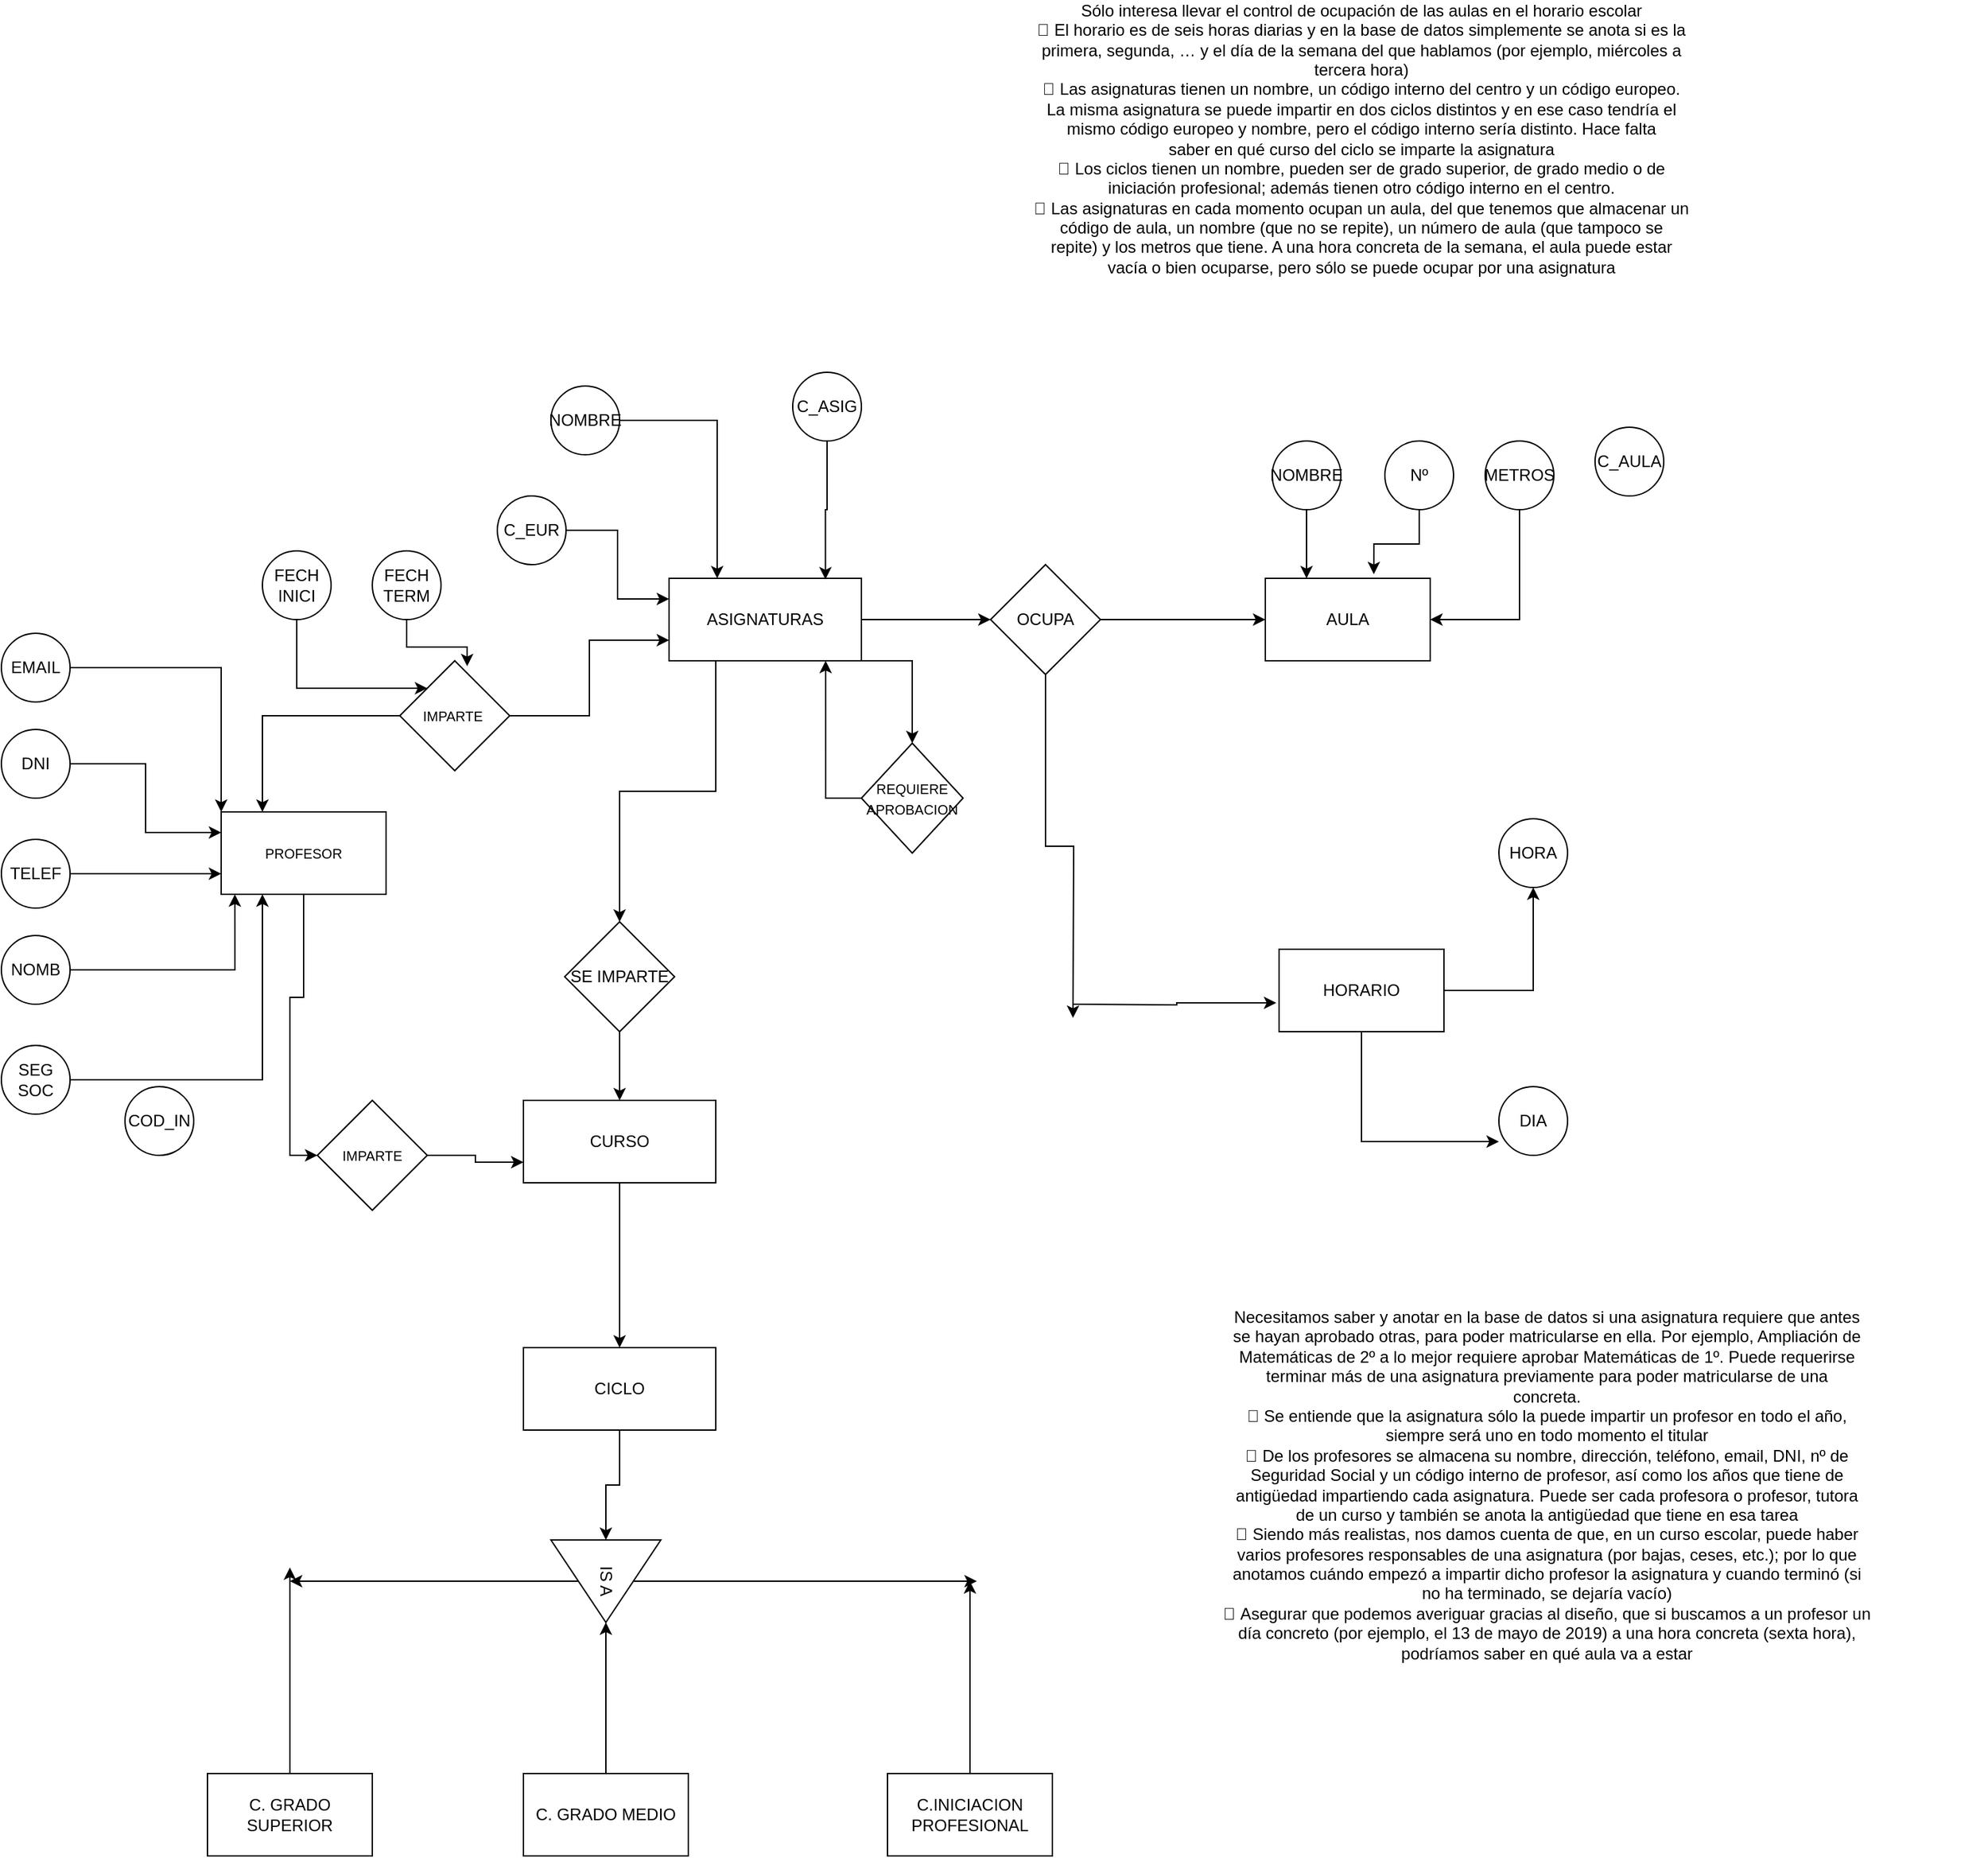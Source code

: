 <mxfile version="20.5.1" type="device"><diagram id="XUOx1qAKDOzCjffqSBSt" name="Página-1"><mxGraphModel dx="3272" dy="3261" grid="1" gridSize="10" guides="1" tooltips="1" connect="1" arrows="1" fold="1" page="1" pageScale="1" pageWidth="1654" pageHeight="2336" math="0" shadow="0"><root><mxCell id="0"/><mxCell id="1" parent="0"/><mxCell id="OxFX5bcL007AIFalutk9-55" style="edgeStyle=orthogonalEdgeStyle;rounded=0;orthogonalLoop=1;jettySize=auto;html=1;entryX=0;entryY=0.5;entryDx=0;entryDy=0;" edge="1" parent="1" source="OxFX5bcL007AIFalutk9-3" target="OxFX5bcL007AIFalutk9-54"><mxGeometry relative="1" as="geometry"/></mxCell><mxCell id="OxFX5bcL007AIFalutk9-59" style="edgeStyle=orthogonalEdgeStyle;rounded=0;orthogonalLoop=1;jettySize=auto;html=1;entryX=0.5;entryY=0;entryDx=0;entryDy=0;" edge="1" parent="1" source="OxFX5bcL007AIFalutk9-3" target="OxFX5bcL007AIFalutk9-32"><mxGeometry relative="1" as="geometry"><Array as="points"><mxPoint x="400" y="465"/><mxPoint x="330" y="465"/></Array></mxGeometry></mxCell><mxCell id="OxFX5bcL007AIFalutk9-61" style="edgeStyle=orthogonalEdgeStyle;rounded=0;orthogonalLoop=1;jettySize=auto;html=1;entryX=0.5;entryY=0;entryDx=0;entryDy=0;" edge="1" parent="1" source="OxFX5bcL007AIFalutk9-3" target="OxFX5bcL007AIFalutk9-60"><mxGeometry relative="1" as="geometry"><Array as="points"><mxPoint x="543" y="370"/></Array></mxGeometry></mxCell><mxCell id="OxFX5bcL007AIFalutk9-3" value="ASIGNATURAS" style="rounded=0;whiteSpace=wrap;html=1;" vertex="1" parent="1"><mxGeometry x="366" y="310" width="140" height="60" as="geometry"/></mxCell><mxCell id="OxFX5bcL007AIFalutk9-36" style="edgeStyle=orthogonalEdgeStyle;rounded=0;orthogonalLoop=1;jettySize=auto;html=1;" edge="1" parent="1" source="OxFX5bcL007AIFalutk9-4"><mxGeometry relative="1" as="geometry"><mxPoint x="90" y="1030" as="targetPoint"/></mxGeometry></mxCell><mxCell id="OxFX5bcL007AIFalutk9-4" value="C. GRADO SUPERIOR" style="rounded=0;whiteSpace=wrap;html=1;" vertex="1" parent="1"><mxGeometry x="30" y="1180" width="120" height="60" as="geometry"/></mxCell><mxCell id="OxFX5bcL007AIFalutk9-37" style="edgeStyle=orthogonalEdgeStyle;rounded=0;orthogonalLoop=1;jettySize=auto;html=1;entryX=1;entryY=0.5;entryDx=0;entryDy=0;" edge="1" parent="1" source="OxFX5bcL007AIFalutk9-5" target="OxFX5bcL007AIFalutk9-35"><mxGeometry relative="1" as="geometry"><mxPoint x="320" y="1080" as="targetPoint"/></mxGeometry></mxCell><mxCell id="OxFX5bcL007AIFalutk9-5" value="C. GRADO MEDIO" style="rounded=0;whiteSpace=wrap;html=1;" vertex="1" parent="1"><mxGeometry x="260" y="1180" width="120" height="60" as="geometry"/></mxCell><mxCell id="OxFX5bcL007AIFalutk9-38" style="edgeStyle=orthogonalEdgeStyle;rounded=0;orthogonalLoop=1;jettySize=auto;html=1;" edge="1" parent="1" source="OxFX5bcL007AIFalutk9-6"><mxGeometry relative="1" as="geometry"><mxPoint x="585" y="1040" as="targetPoint"/></mxGeometry></mxCell><mxCell id="OxFX5bcL007AIFalutk9-6" value="C.INICIACION PROFESIONAL" style="rounded=0;whiteSpace=wrap;html=1;" vertex="1" parent="1"><mxGeometry x="525" y="1180" width="120" height="60" as="geometry"/></mxCell><mxCell id="OxFX5bcL007AIFalutk9-7" value="Sólo interesa llevar el control de ocupación de las aulas en el horario escolar&lt;br/&gt; El horario es de seis horas diarias y en la base de datos simplemente se anota si es la &lt;br/&gt;primera, segunda, … y el día de la semana del que hablamos (por ejemplo, miércoles a &lt;br/&gt;tercera hora)&lt;br/&gt; Las asignaturas tienen un nombre, un código interno del centro y un código europeo. &lt;br/&gt;La misma asignatura se puede impartir en dos ciclos distintos y en ese caso tendría el &lt;br/&gt;mismo código europeo y nombre, pero el código interno sería distinto. Hace falta &lt;br/&gt;saber en qué curso del ciclo se imparte la asignatura&lt;br/&gt; Los ciclos tienen un nombre, pueden ser de grado superior, de grado medio o de &lt;br/&gt;iniciación profesional; además tienen otro código interno en el centro. &lt;br/&gt; Las asignaturas en cada momento ocupan un aula, del que tenemos que almacenar un &lt;br/&gt;código de aula, un nombre (que no se repite), un número de aula (que tampoco se &lt;br/&gt;repite) y los metros que tiene. A una hora concreta de la semana, el aula puede estar &lt;br/&gt;vacía o bien ocuparse, pero sólo se puede ocupar por una asignatura&lt;br/&gt;" style="text;html=1;strokeColor=none;fillColor=none;align=center;verticalAlign=middle;whiteSpace=wrap;rounded=0;" vertex="1" parent="1"><mxGeometry x="545" y="-110" width="650" height="200" as="geometry"/></mxCell><mxCell id="OxFX5bcL007AIFalutk9-8" value="AULA" style="rounded=0;whiteSpace=wrap;html=1;" vertex="1" parent="1"><mxGeometry x="800" y="310" width="120" height="60" as="geometry"/></mxCell><mxCell id="OxFX5bcL007AIFalutk9-9" value="C_AULA" style="ellipse;whiteSpace=wrap;html=1;" vertex="1" parent="1"><mxGeometry x="1040" y="200" width="50" height="50" as="geometry"/></mxCell><mxCell id="OxFX5bcL007AIFalutk9-45" style="edgeStyle=orthogonalEdgeStyle;rounded=0;orthogonalLoop=1;jettySize=auto;html=1;entryX=0.25;entryY=0;entryDx=0;entryDy=0;" edge="1" parent="1" source="OxFX5bcL007AIFalutk9-10" target="OxFX5bcL007AIFalutk9-8"><mxGeometry relative="1" as="geometry"/></mxCell><mxCell id="OxFX5bcL007AIFalutk9-10" value="NOMBRE" style="ellipse;whiteSpace=wrap;html=1;" vertex="1" parent="1"><mxGeometry x="805" y="210" width="50" height="50" as="geometry"/></mxCell><mxCell id="OxFX5bcL007AIFalutk9-46" style="edgeStyle=orthogonalEdgeStyle;rounded=0;orthogonalLoop=1;jettySize=auto;html=1;entryX=0.658;entryY=-0.05;entryDx=0;entryDy=0;entryPerimeter=0;" edge="1" parent="1" source="OxFX5bcL007AIFalutk9-11" target="OxFX5bcL007AIFalutk9-8"><mxGeometry relative="1" as="geometry"/></mxCell><mxCell id="OxFX5bcL007AIFalutk9-11" value="Nº" style="ellipse;whiteSpace=wrap;html=1;" vertex="1" parent="1"><mxGeometry x="887" y="210" width="50" height="50" as="geometry"/></mxCell><mxCell id="OxFX5bcL007AIFalutk9-47" style="edgeStyle=orthogonalEdgeStyle;rounded=0;orthogonalLoop=1;jettySize=auto;html=1;" edge="1" parent="1" source="OxFX5bcL007AIFalutk9-12" target="OxFX5bcL007AIFalutk9-8"><mxGeometry relative="1" as="geometry"><mxPoint x="960" y="340" as="targetPoint"/><Array as="points"><mxPoint x="985" y="340"/></Array></mxGeometry></mxCell><mxCell id="OxFX5bcL007AIFalutk9-12" value="METROS" style="ellipse;whiteSpace=wrap;html=1;" vertex="1" parent="1"><mxGeometry x="960" y="210" width="50" height="50" as="geometry"/></mxCell><mxCell id="OxFX5bcL007AIFalutk9-91" style="edgeStyle=orthogonalEdgeStyle;rounded=0;orthogonalLoop=1;jettySize=auto;html=1;entryX=0.5;entryY=1;entryDx=0;entryDy=0;fontSize=10;" edge="1" parent="1" source="OxFX5bcL007AIFalutk9-14" target="OxFX5bcL007AIFalutk9-16"><mxGeometry relative="1" as="geometry"/></mxCell><mxCell id="OxFX5bcL007AIFalutk9-92" style="edgeStyle=orthogonalEdgeStyle;rounded=0;orthogonalLoop=1;jettySize=auto;html=1;entryX=0;entryY=0.8;entryDx=0;entryDy=0;entryPerimeter=0;fontSize=10;" edge="1" parent="1" source="OxFX5bcL007AIFalutk9-14" target="OxFX5bcL007AIFalutk9-15"><mxGeometry relative="1" as="geometry"><Array as="points"><mxPoint x="870" y="720"/></Array></mxGeometry></mxCell><mxCell id="OxFX5bcL007AIFalutk9-14" value="HORARIO" style="rounded=0;whiteSpace=wrap;html=1;" vertex="1" parent="1"><mxGeometry x="810" y="580" width="120" height="60" as="geometry"/></mxCell><mxCell id="OxFX5bcL007AIFalutk9-15" value="DIA" style="ellipse;whiteSpace=wrap;html=1;" vertex="1" parent="1"><mxGeometry x="970" y="680" width="50" height="50" as="geometry"/></mxCell><mxCell id="OxFX5bcL007AIFalutk9-16" value="HORA" style="ellipse;whiteSpace=wrap;html=1;" vertex="1" parent="1"><mxGeometry x="970" y="485" width="50" height="50" as="geometry"/></mxCell><mxCell id="OxFX5bcL007AIFalutk9-103" style="edgeStyle=orthogonalEdgeStyle;rounded=0;orthogonalLoop=1;jettySize=auto;html=1;entryX=0.813;entryY=0.013;entryDx=0;entryDy=0;entryPerimeter=0;fontSize=10;" edge="1" parent="1" source="OxFX5bcL007AIFalutk9-27" target="OxFX5bcL007AIFalutk9-3"><mxGeometry relative="1" as="geometry"/></mxCell><mxCell id="OxFX5bcL007AIFalutk9-27" value="C_ASIG" style="ellipse;whiteSpace=wrap;html=1;" vertex="1" parent="1"><mxGeometry x="456" y="160" width="50" height="50" as="geometry"/></mxCell><mxCell id="OxFX5bcL007AIFalutk9-63" style="edgeStyle=orthogonalEdgeStyle;rounded=0;orthogonalLoop=1;jettySize=auto;html=1;entryX=0.25;entryY=0;entryDx=0;entryDy=0;fontSize=10;" edge="1" parent="1" source="OxFX5bcL007AIFalutk9-28" target="OxFX5bcL007AIFalutk9-3"><mxGeometry relative="1" as="geometry"/></mxCell><mxCell id="OxFX5bcL007AIFalutk9-28" value="NOMBRE" style="ellipse;whiteSpace=wrap;html=1;" vertex="1" parent="1"><mxGeometry x="280" y="170" width="50" height="50" as="geometry"/></mxCell><mxCell id="OxFX5bcL007AIFalutk9-43" style="edgeStyle=orthogonalEdgeStyle;rounded=0;orthogonalLoop=1;jettySize=auto;html=1;entryX=0;entryY=0.25;entryDx=0;entryDy=0;" edge="1" parent="1" source="OxFX5bcL007AIFalutk9-29" target="OxFX5bcL007AIFalutk9-3"><mxGeometry relative="1" as="geometry"/></mxCell><mxCell id="OxFX5bcL007AIFalutk9-29" value="C_EUR" style="ellipse;whiteSpace=wrap;html=1;" vertex="1" parent="1"><mxGeometry x="241" y="250" width="50" height="50" as="geometry"/></mxCell><mxCell id="OxFX5bcL007AIFalutk9-97" style="edgeStyle=orthogonalEdgeStyle;rounded=0;orthogonalLoop=1;jettySize=auto;html=1;entryX=0.5;entryY=0;entryDx=0;entryDy=0;fontSize=10;" edge="1" parent="1" source="OxFX5bcL007AIFalutk9-31" target="OxFX5bcL007AIFalutk9-96"><mxGeometry relative="1" as="geometry"/></mxCell><mxCell id="OxFX5bcL007AIFalutk9-31" value="CURSO" style="rounded=0;whiteSpace=wrap;html=1;" vertex="1" parent="1"><mxGeometry x="260" y="690" width="140" height="60" as="geometry"/></mxCell><mxCell id="OxFX5bcL007AIFalutk9-34" style="edgeStyle=orthogonalEdgeStyle;rounded=0;orthogonalLoop=1;jettySize=auto;html=1;entryX=0.5;entryY=0;entryDx=0;entryDy=0;" edge="1" parent="1" source="OxFX5bcL007AIFalutk9-32"><mxGeometry relative="1" as="geometry"><mxPoint x="330" y="690" as="targetPoint"/></mxGeometry></mxCell><mxCell id="OxFX5bcL007AIFalutk9-32" value="SE IMPARTE" style="rhombus;whiteSpace=wrap;html=1;" vertex="1" parent="1"><mxGeometry x="290" y="560" width="80" height="80" as="geometry"/></mxCell><mxCell id="OxFX5bcL007AIFalutk9-39" style="edgeStyle=orthogonalEdgeStyle;rounded=0;orthogonalLoop=1;jettySize=auto;html=1;" edge="1" parent="1" source="OxFX5bcL007AIFalutk9-35"><mxGeometry relative="1" as="geometry"><mxPoint x="590" y="1040" as="targetPoint"/></mxGeometry></mxCell><mxCell id="OxFX5bcL007AIFalutk9-40" style="edgeStyle=orthogonalEdgeStyle;rounded=0;orthogonalLoop=1;jettySize=auto;html=1;" edge="1" parent="1" source="OxFX5bcL007AIFalutk9-35"><mxGeometry relative="1" as="geometry"><mxPoint x="90" y="1040" as="targetPoint"/></mxGeometry></mxCell><mxCell id="OxFX5bcL007AIFalutk9-35" value="IS A" style="triangle;whiteSpace=wrap;html=1;rotation=90;" vertex="1" parent="1"><mxGeometry x="290" y="1000" width="60" height="80" as="geometry"/></mxCell><mxCell id="OxFX5bcL007AIFalutk9-56" style="edgeStyle=orthogonalEdgeStyle;rounded=0;orthogonalLoop=1;jettySize=auto;html=1;entryX=0;entryY=0.5;entryDx=0;entryDy=0;" edge="1" parent="1" source="OxFX5bcL007AIFalutk9-54" target="OxFX5bcL007AIFalutk9-8"><mxGeometry relative="1" as="geometry"/></mxCell><mxCell id="OxFX5bcL007AIFalutk9-95" style="edgeStyle=orthogonalEdgeStyle;rounded=0;orthogonalLoop=1;jettySize=auto;html=1;fontSize=10;" edge="1" parent="1" source="OxFX5bcL007AIFalutk9-54"><mxGeometry relative="1" as="geometry"><mxPoint x="660" y="630" as="targetPoint"/></mxGeometry></mxCell><mxCell id="OxFX5bcL007AIFalutk9-54" value="OCUPA" style="rhombus;whiteSpace=wrap;html=1;" vertex="1" parent="1"><mxGeometry x="600" y="300" width="80" height="80" as="geometry"/></mxCell><mxCell id="OxFX5bcL007AIFalutk9-58" value=" Necesitamos saber y anotar en la base de datos si una asignatura requiere que antes &lt;br/&gt;se hayan aprobado otras, para poder matricularse en ella. Por ejemplo, Ampliación de &lt;br/&gt;Matemáticas de 2º a lo mejor requiere aprobar Matemáticas de 1º. Puede requerirse &lt;br/&gt;terminar más de una asignatura previamente para poder matricularse de una &lt;br/&gt;concreta.&lt;br/&gt; Se entiende que la asignatura sólo la puede impartir un profesor en todo el año, &lt;br/&gt;siempre será uno en todo momento el titular&lt;br/&gt; De los profesores se almacena su nombre, dirección, teléfono, email, DNI, nº de &lt;br/&gt;Seguridad Social y un código interno de profesor, así como los años que tiene de &lt;br/&gt;antigüedad impartiendo cada asignatura. Puede ser cada profesora o profesor, tutora &lt;br/&gt;de un curso y también se anota la antigüedad que tiene en esa tarea&lt;br/&gt; Siendo más realistas, nos damos cuenta de que, en un curso escolar, puede haber &lt;br/&gt;varios profesores responsables de una asignatura (por bajas, ceses, etc.); por lo que &lt;br/&gt;anotamos cuándo empezó a impartir dicho profesor la asignatura y cuando terminó (si &lt;br/&gt;no ha terminado, se dejaría vacío)&lt;br/&gt; Asegurar que podemos averiguar gracias al diseño, que si buscamos a un profesor un &lt;br/&gt;día concreto (por ejemplo, el 13 de mayo de 2019) a una hora concreta (sexta hora), &lt;br/&gt;podríamos saber en qué aula va a estar" style="text;html=1;strokeColor=none;fillColor=none;align=center;verticalAlign=middle;whiteSpace=wrap;rounded=0;" vertex="1" parent="1"><mxGeometry x="685" y="810" width="640" height="320" as="geometry"/></mxCell><mxCell id="OxFX5bcL007AIFalutk9-62" style="edgeStyle=orthogonalEdgeStyle;rounded=0;orthogonalLoop=1;jettySize=auto;html=1;entryX=0.814;entryY=1;entryDx=0;entryDy=0;entryPerimeter=0;" edge="1" parent="1" source="OxFX5bcL007AIFalutk9-60" target="OxFX5bcL007AIFalutk9-3"><mxGeometry relative="1" as="geometry"><mxPoint x="480" y="390" as="targetPoint"/><Array as="points"><mxPoint x="480" y="470"/></Array></mxGeometry></mxCell><mxCell id="OxFX5bcL007AIFalutk9-60" value="&lt;font style=&quot;font-size: 10px;&quot;&gt;REQUIERE APROBACION&lt;/font&gt;" style="rhombus;whiteSpace=wrap;html=1;" vertex="1" parent="1"><mxGeometry x="506" y="430" width="74" height="80" as="geometry"/></mxCell><mxCell id="OxFX5bcL007AIFalutk9-65" style="edgeStyle=orthogonalEdgeStyle;rounded=0;orthogonalLoop=1;jettySize=auto;html=1;entryX=0;entryY=0.75;entryDx=0;entryDy=0;fontSize=10;" edge="1" parent="1" source="OxFX5bcL007AIFalutk9-64" target="OxFX5bcL007AIFalutk9-3"><mxGeometry relative="1" as="geometry"/></mxCell><mxCell id="OxFX5bcL007AIFalutk9-68" style="edgeStyle=orthogonalEdgeStyle;rounded=0;orthogonalLoop=1;jettySize=auto;html=1;entryX=0.25;entryY=0;entryDx=0;entryDy=0;fontSize=10;" edge="1" parent="1" source="OxFX5bcL007AIFalutk9-64" target="OxFX5bcL007AIFalutk9-67"><mxGeometry relative="1" as="geometry"><Array as="points"><mxPoint x="70" y="410"/></Array></mxGeometry></mxCell><mxCell id="OxFX5bcL007AIFalutk9-64" value="IMPARTE&amp;nbsp;" style="rhombus;whiteSpace=wrap;html=1;fontSize=10;" vertex="1" parent="1"><mxGeometry x="170" y="370" width="80" height="80" as="geometry"/></mxCell><mxCell id="OxFX5bcL007AIFalutk9-102" style="edgeStyle=orthogonalEdgeStyle;rounded=0;orthogonalLoop=1;jettySize=auto;html=1;entryX=0;entryY=0.5;entryDx=0;entryDy=0;fontSize=10;" edge="1" parent="1" source="OxFX5bcL007AIFalutk9-67" target="OxFX5bcL007AIFalutk9-100"><mxGeometry relative="1" as="geometry"/></mxCell><mxCell id="OxFX5bcL007AIFalutk9-67" value="PROFESOR" style="rounded=0;whiteSpace=wrap;html=1;fontSize=10;" vertex="1" parent="1"><mxGeometry x="40" y="480" width="120" height="60" as="geometry"/></mxCell><mxCell id="OxFX5bcL007AIFalutk9-85" style="edgeStyle=orthogonalEdgeStyle;rounded=0;orthogonalLoop=1;jettySize=auto;html=1;entryX=0.083;entryY=1;entryDx=0;entryDy=0;entryPerimeter=0;fontSize=10;" edge="1" parent="1" source="OxFX5bcL007AIFalutk9-69" target="OxFX5bcL007AIFalutk9-67"><mxGeometry relative="1" as="geometry"/></mxCell><mxCell id="OxFX5bcL007AIFalutk9-69" value="NOMB" style="ellipse;whiteSpace=wrap;html=1;" vertex="1" parent="1"><mxGeometry x="-120" y="570" width="50" height="50" as="geometry"/></mxCell><mxCell id="OxFX5bcL007AIFalutk9-70" value="COD_IN" style="ellipse;whiteSpace=wrap;html=1;" vertex="1" parent="1"><mxGeometry x="-30" y="680" width="50" height="50" as="geometry"/></mxCell><mxCell id="OxFX5bcL007AIFalutk9-84" style="edgeStyle=orthogonalEdgeStyle;rounded=0;orthogonalLoop=1;jettySize=auto;html=1;entryX=0;entryY=0.75;entryDx=0;entryDy=0;fontSize=10;" edge="1" parent="1" source="OxFX5bcL007AIFalutk9-71" target="OxFX5bcL007AIFalutk9-67"><mxGeometry relative="1" as="geometry"/></mxCell><mxCell id="OxFX5bcL007AIFalutk9-71" value="TELEF" style="ellipse;whiteSpace=wrap;html=1;" vertex="1" parent="1"><mxGeometry x="-120" y="500" width="50" height="50" as="geometry"/></mxCell><mxCell id="OxFX5bcL007AIFalutk9-83" style="edgeStyle=orthogonalEdgeStyle;rounded=0;orthogonalLoop=1;jettySize=auto;html=1;entryX=0;entryY=0.25;entryDx=0;entryDy=0;fontSize=10;" edge="1" parent="1" source="OxFX5bcL007AIFalutk9-72" target="OxFX5bcL007AIFalutk9-67"><mxGeometry relative="1" as="geometry"/></mxCell><mxCell id="OxFX5bcL007AIFalutk9-72" value="DNI" style="ellipse;whiteSpace=wrap;html=1;" vertex="1" parent="1"><mxGeometry x="-120" y="420" width="50" height="50" as="geometry"/></mxCell><mxCell id="OxFX5bcL007AIFalutk9-82" style="edgeStyle=orthogonalEdgeStyle;rounded=0;orthogonalLoop=1;jettySize=auto;html=1;entryX=0;entryY=0;entryDx=0;entryDy=0;fontSize=10;" edge="1" parent="1" source="OxFX5bcL007AIFalutk9-73" target="OxFX5bcL007AIFalutk9-67"><mxGeometry relative="1" as="geometry"/></mxCell><mxCell id="OxFX5bcL007AIFalutk9-73" value="EMAIL" style="ellipse;whiteSpace=wrap;html=1;" vertex="1" parent="1"><mxGeometry x="-120" y="350" width="50" height="50" as="geometry"/></mxCell><mxCell id="OxFX5bcL007AIFalutk9-86" style="edgeStyle=orthogonalEdgeStyle;rounded=0;orthogonalLoop=1;jettySize=auto;html=1;entryX=0.25;entryY=1;entryDx=0;entryDy=0;fontSize=10;" edge="1" parent="1" source="OxFX5bcL007AIFalutk9-74" target="OxFX5bcL007AIFalutk9-67"><mxGeometry relative="1" as="geometry"/></mxCell><mxCell id="OxFX5bcL007AIFalutk9-74" value="SEG SOC" style="ellipse;whiteSpace=wrap;html=1;" vertex="1" parent="1"><mxGeometry x="-120" y="650" width="50" height="50" as="geometry"/></mxCell><mxCell id="OxFX5bcL007AIFalutk9-78" style="edgeStyle=orthogonalEdgeStyle;rounded=0;orthogonalLoop=1;jettySize=auto;html=1;fontSize=10;entryX=-0.017;entryY=0.65;entryDx=0;entryDy=0;entryPerimeter=0;" edge="1" parent="1" target="OxFX5bcL007AIFalutk9-14"><mxGeometry relative="1" as="geometry"><mxPoint x="660" y="620" as="sourcePoint"/><mxPoint x="770" y="620" as="targetPoint"/></mxGeometry></mxCell><mxCell id="OxFX5bcL007AIFalutk9-89" style="edgeStyle=orthogonalEdgeStyle;rounded=0;orthogonalLoop=1;jettySize=auto;html=1;entryX=0;entryY=0;entryDx=0;entryDy=0;fontSize=10;" edge="1" parent="1" source="OxFX5bcL007AIFalutk9-87" target="OxFX5bcL007AIFalutk9-64"><mxGeometry relative="1" as="geometry"><Array as="points"><mxPoint x="95" y="390"/></Array></mxGeometry></mxCell><mxCell id="OxFX5bcL007AIFalutk9-87" value="FECH INICI" style="ellipse;whiteSpace=wrap;html=1;" vertex="1" parent="1"><mxGeometry x="70" y="290" width="50" height="50" as="geometry"/></mxCell><mxCell id="OxFX5bcL007AIFalutk9-90" style="edgeStyle=orthogonalEdgeStyle;rounded=0;orthogonalLoop=1;jettySize=auto;html=1;entryX=0.613;entryY=0.05;entryDx=0;entryDy=0;entryPerimeter=0;fontSize=10;" edge="1" parent="1" source="OxFX5bcL007AIFalutk9-88" target="OxFX5bcL007AIFalutk9-64"><mxGeometry relative="1" as="geometry"/></mxCell><mxCell id="OxFX5bcL007AIFalutk9-88" value="FECH TERM" style="ellipse;whiteSpace=wrap;html=1;" vertex="1" parent="1"><mxGeometry x="150" y="290" width="50" height="50" as="geometry"/></mxCell><mxCell id="OxFX5bcL007AIFalutk9-98" style="edgeStyle=orthogonalEdgeStyle;rounded=0;orthogonalLoop=1;jettySize=auto;html=1;entryX=0;entryY=0.5;entryDx=0;entryDy=0;fontSize=10;" edge="1" parent="1" source="OxFX5bcL007AIFalutk9-96" target="OxFX5bcL007AIFalutk9-35"><mxGeometry relative="1" as="geometry"/></mxCell><mxCell id="OxFX5bcL007AIFalutk9-96" value="CICLO" style="rounded=0;whiteSpace=wrap;html=1;" vertex="1" parent="1"><mxGeometry x="260" y="870" width="140" height="60" as="geometry"/></mxCell><mxCell id="OxFX5bcL007AIFalutk9-101" style="edgeStyle=orthogonalEdgeStyle;rounded=0;orthogonalLoop=1;jettySize=auto;html=1;entryX=0;entryY=0.75;entryDx=0;entryDy=0;fontSize=10;" edge="1" parent="1" source="OxFX5bcL007AIFalutk9-100" target="OxFX5bcL007AIFalutk9-31"><mxGeometry relative="1" as="geometry"/></mxCell><mxCell id="OxFX5bcL007AIFalutk9-100" value="IMPARTE" style="rhombus;whiteSpace=wrap;html=1;fontSize=10;" vertex="1" parent="1"><mxGeometry x="110" y="690" width="80" height="80" as="geometry"/></mxCell></root></mxGraphModel></diagram></mxfile>